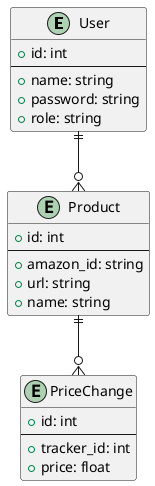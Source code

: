 @startuml
'https://plantuml.com/class-diagram

entity "User" {
    + id: int
    --
    + name: string
    + password: string
    + role: string
}

entity "Product" {
    + id: int
    --
    + amazon_id: string
    + url: string
    + name: string
}

entity "PriceChange" {
    + id: int
    --
    + tracker_id: int
    + price: float
}

User ||--o{ Product
Product ||--o{ PriceChange

@enduml